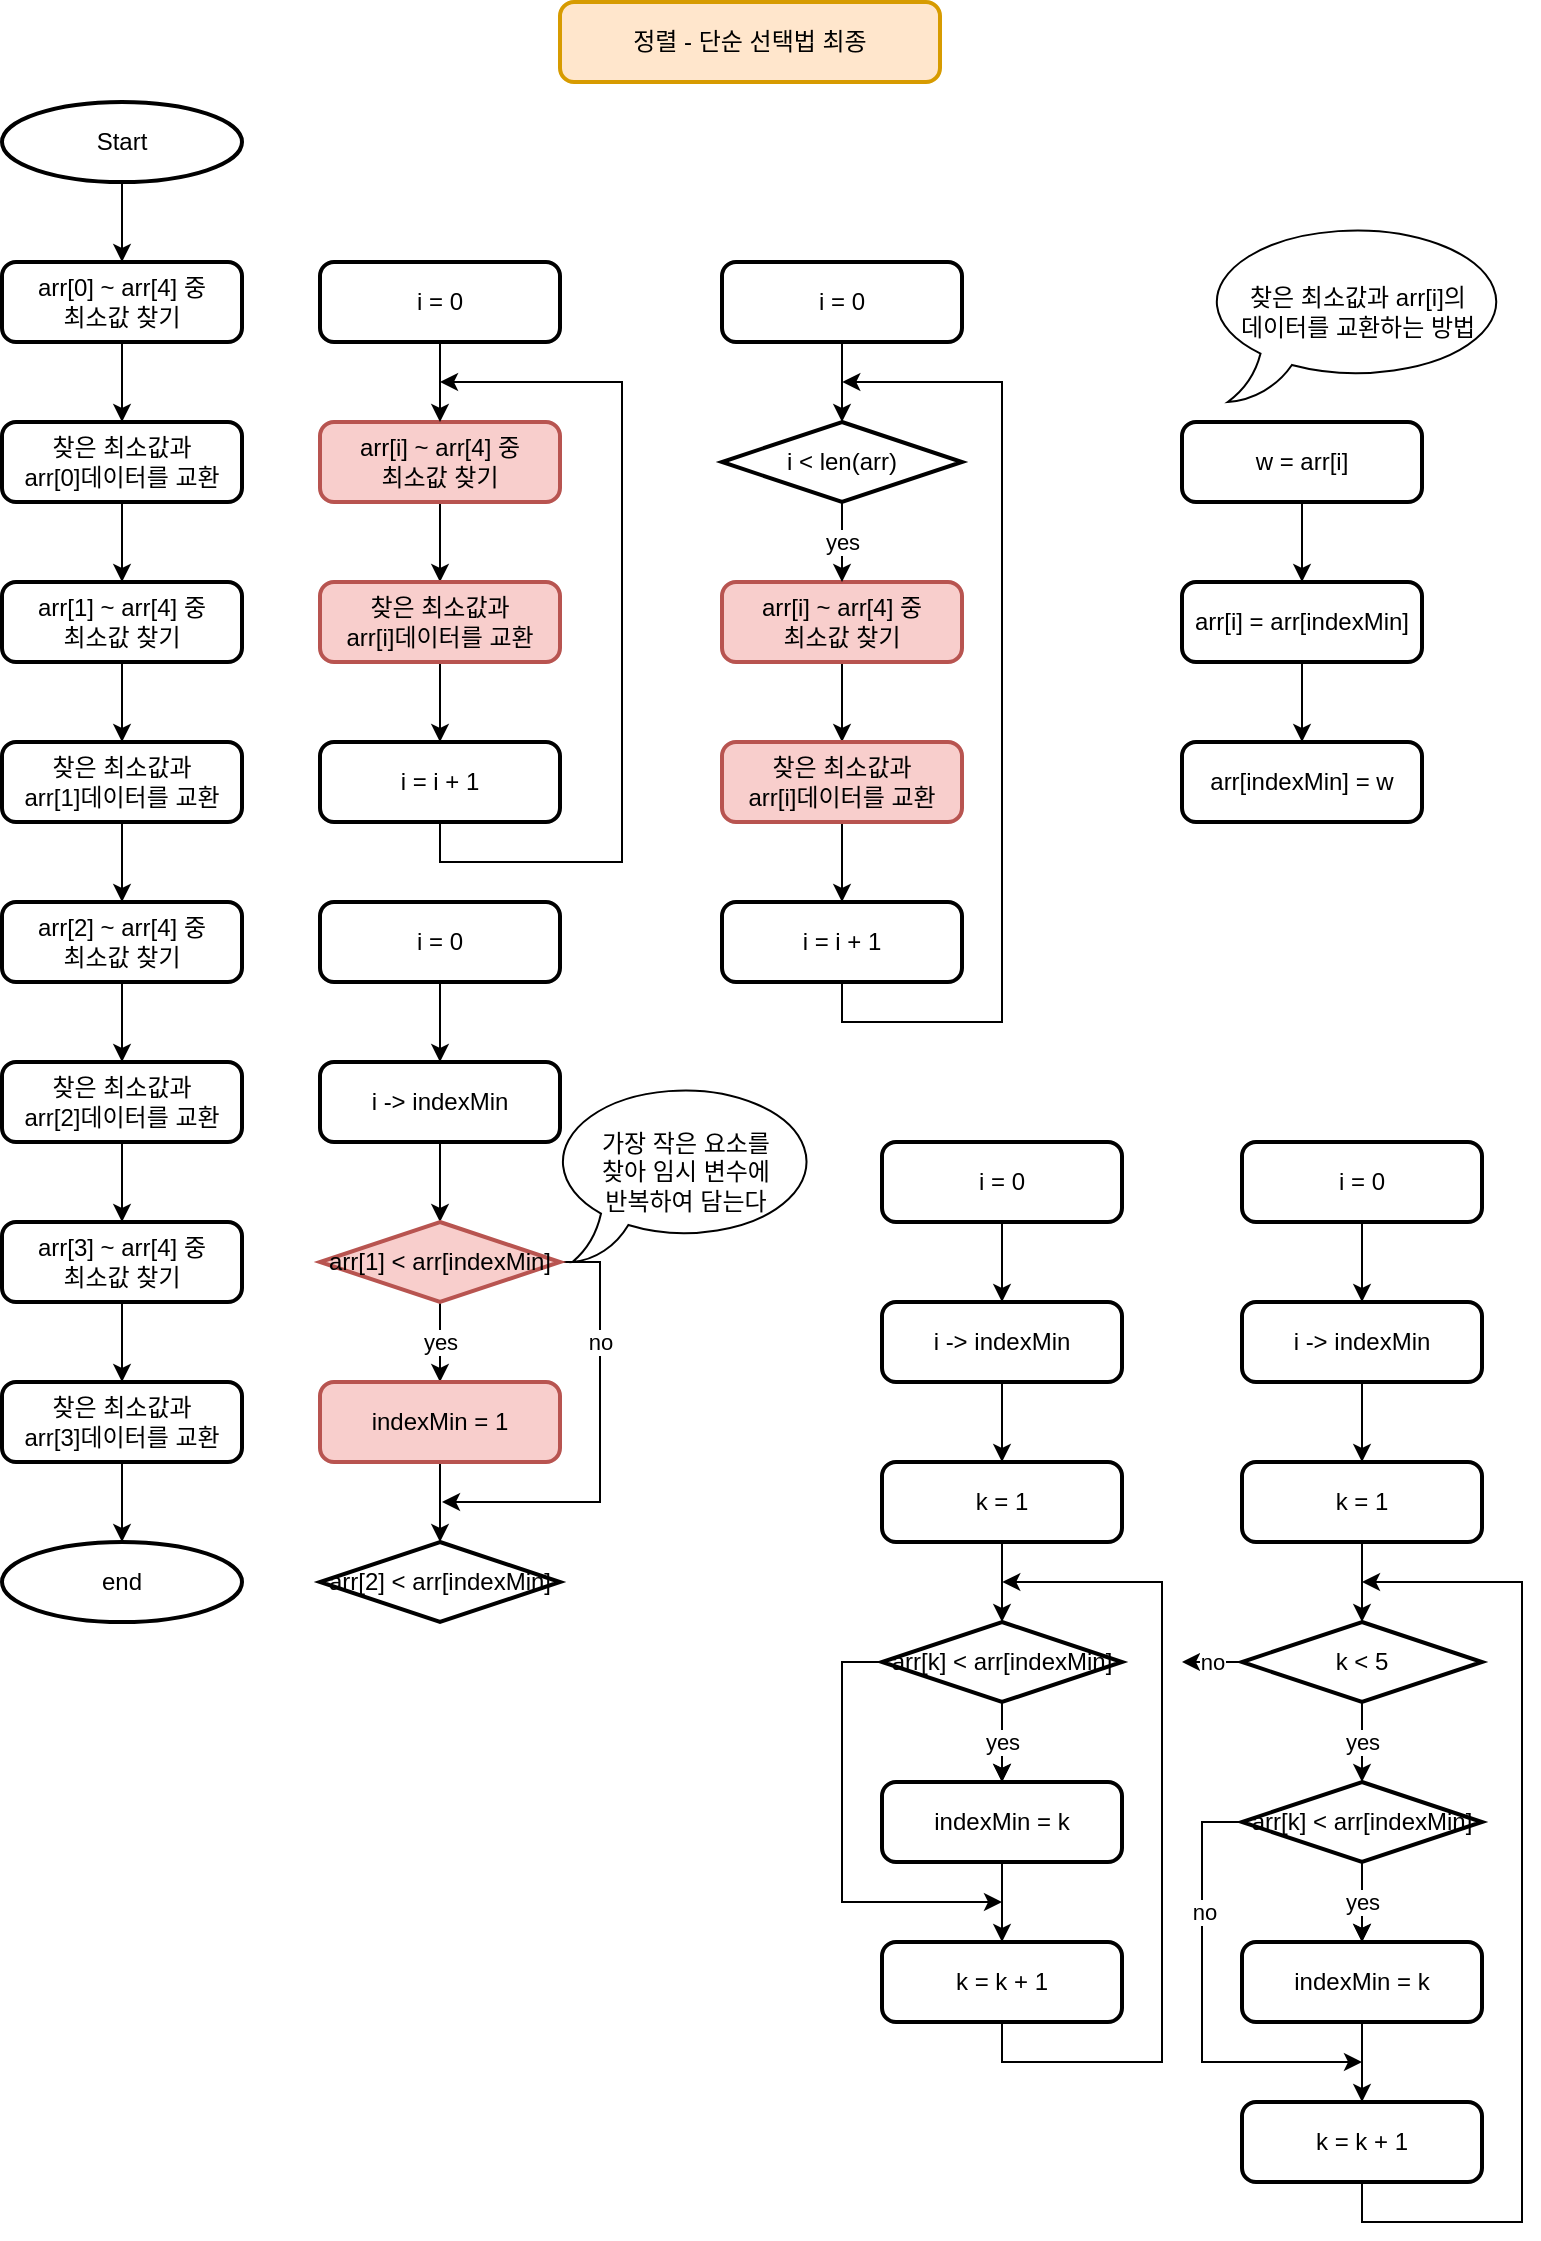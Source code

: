 <mxfile version="16.5.1" type="device"><diagram id="mcG1KdtRjJhZmO_n41ix" name="페이지-1"><mxGraphModel dx="1422" dy="881" grid="1" gridSize="10" guides="1" tooltips="1" connect="1" arrows="1" fold="1" page="1" pageScale="1" pageWidth="827" pageHeight="1169" math="0" shadow="0"><root><mxCell id="0"/><mxCell id="1" parent="0"/><mxCell id="l-i40e42PNDgHIKyfGgY-1" value="정렬 - 단순 선택법 최종" style="rounded=1;whiteSpace=wrap;html=1;absoluteArcSize=1;arcSize=14;strokeWidth=2;fillColor=#ffe6cc;strokeColor=#d79b00;" parent="1" vertex="1"><mxGeometry x="319" y="30" width="190" height="40" as="geometry"/></mxCell><mxCell id="l-i40e42PNDgHIKyfGgY-10" style="edgeStyle=orthogonalEdgeStyle;rounded=0;orthogonalLoop=1;jettySize=auto;html=1;exitX=0.5;exitY=1;exitDx=0;exitDy=0;exitPerimeter=0;entryX=0.5;entryY=0;entryDx=0;entryDy=0;" parent="1" source="l-i40e42PNDgHIKyfGgY-2" target="l-i40e42PNDgHIKyfGgY-3" edge="1"><mxGeometry relative="1" as="geometry"/></mxCell><mxCell id="l-i40e42PNDgHIKyfGgY-2" value="Start" style="strokeWidth=2;html=1;shape=mxgraph.flowchart.start_2;whiteSpace=wrap;" parent="1" vertex="1"><mxGeometry x="40" y="80" width="120" height="40" as="geometry"/></mxCell><mxCell id="l-i40e42PNDgHIKyfGgY-11" style="edgeStyle=orthogonalEdgeStyle;rounded=0;orthogonalLoop=1;jettySize=auto;html=1;entryX=0.5;entryY=0;entryDx=0;entryDy=0;entryPerimeter=0;" parent="1" source="l-i40e42PNDgHIKyfGgY-3" edge="1"><mxGeometry relative="1" as="geometry"><mxPoint x="100" y="240" as="targetPoint"/></mxGeometry></mxCell><mxCell id="l-i40e42PNDgHIKyfGgY-3" value="arr[0] ~ arr[4] 중&lt;br&gt;최소값 찾기" style="rounded=1;whiteSpace=wrap;html=1;absoluteArcSize=1;arcSize=14;strokeWidth=2;" parent="1" vertex="1"><mxGeometry x="40" y="160" width="120" height="40" as="geometry"/></mxCell><mxCell id="f-u_LeD3Glp6k7Wn_VR4-16" value="" style="edgeStyle=orthogonalEdgeStyle;rounded=0;orthogonalLoop=1;jettySize=auto;html=1;" edge="1" parent="1" source="l-i40e42PNDgHIKyfGgY-5" target="f-u_LeD3Glp6k7Wn_VR4-10"><mxGeometry relative="1" as="geometry"/></mxCell><mxCell id="l-i40e42PNDgHIKyfGgY-5" value="arr[1] ~ arr[4] 중&lt;br&gt;최소값 찾기" style="rounded=1;whiteSpace=wrap;html=1;absoluteArcSize=1;arcSize=14;strokeWidth=2;" parent="1" vertex="1"><mxGeometry x="40" y="320" width="120" height="40" as="geometry"/></mxCell><mxCell id="f-u_LeD3Glp6k7Wn_VR4-15" value="" style="edgeStyle=orthogonalEdgeStyle;rounded=0;orthogonalLoop=1;jettySize=auto;html=1;" edge="1" parent="1" source="f-u_LeD3Glp6k7Wn_VR4-8" target="l-i40e42PNDgHIKyfGgY-5"><mxGeometry relative="1" as="geometry"/></mxCell><mxCell id="f-u_LeD3Glp6k7Wn_VR4-8" value="찾은 최소값과&lt;br&gt;arr[0]데이터를 교환" style="rounded=1;whiteSpace=wrap;html=1;absoluteArcSize=1;arcSize=14;strokeWidth=2;" vertex="1" parent="1"><mxGeometry x="40" y="240" width="120" height="40" as="geometry"/></mxCell><mxCell id="f-u_LeD3Glp6k7Wn_VR4-17" value="" style="edgeStyle=orthogonalEdgeStyle;rounded=0;orthogonalLoop=1;jettySize=auto;html=1;" edge="1" parent="1" source="f-u_LeD3Glp6k7Wn_VR4-10" target="f-u_LeD3Glp6k7Wn_VR4-11"><mxGeometry relative="1" as="geometry"/></mxCell><mxCell id="f-u_LeD3Glp6k7Wn_VR4-10" value="찾은 최소값과&lt;br&gt;arr[1]데이터를 교환" style="rounded=1;whiteSpace=wrap;html=1;absoluteArcSize=1;arcSize=14;strokeWidth=2;" vertex="1" parent="1"><mxGeometry x="40" y="400" width="120" height="40" as="geometry"/></mxCell><mxCell id="f-u_LeD3Glp6k7Wn_VR4-18" value="" style="edgeStyle=orthogonalEdgeStyle;rounded=0;orthogonalLoop=1;jettySize=auto;html=1;" edge="1" parent="1" source="f-u_LeD3Glp6k7Wn_VR4-11" target="f-u_LeD3Glp6k7Wn_VR4-12"><mxGeometry relative="1" as="geometry"/></mxCell><mxCell id="f-u_LeD3Glp6k7Wn_VR4-11" value="arr[2] ~ arr[4] 중&lt;br&gt;최소값 찾기" style="rounded=1;whiteSpace=wrap;html=1;absoluteArcSize=1;arcSize=14;strokeWidth=2;" vertex="1" parent="1"><mxGeometry x="40" y="480" width="120" height="40" as="geometry"/></mxCell><mxCell id="f-u_LeD3Glp6k7Wn_VR4-19" value="" style="edgeStyle=orthogonalEdgeStyle;rounded=0;orthogonalLoop=1;jettySize=auto;html=1;" edge="1" parent="1" source="f-u_LeD3Glp6k7Wn_VR4-12" target="f-u_LeD3Glp6k7Wn_VR4-13"><mxGeometry relative="1" as="geometry"/></mxCell><mxCell id="f-u_LeD3Glp6k7Wn_VR4-12" value="찾은 최소값과&lt;br&gt;arr[2]데이터를 교환" style="rounded=1;whiteSpace=wrap;html=1;absoluteArcSize=1;arcSize=14;strokeWidth=2;" vertex="1" parent="1"><mxGeometry x="40" y="560" width="120" height="40" as="geometry"/></mxCell><mxCell id="f-u_LeD3Glp6k7Wn_VR4-20" value="" style="edgeStyle=orthogonalEdgeStyle;rounded=0;orthogonalLoop=1;jettySize=auto;html=1;" edge="1" parent="1" source="f-u_LeD3Glp6k7Wn_VR4-13" target="f-u_LeD3Glp6k7Wn_VR4-14"><mxGeometry relative="1" as="geometry"/></mxCell><mxCell id="f-u_LeD3Glp6k7Wn_VR4-13" value="arr[3] ~ arr[4] 중&lt;br&gt;최소값 찾기" style="rounded=1;whiteSpace=wrap;html=1;absoluteArcSize=1;arcSize=14;strokeWidth=2;" vertex="1" parent="1"><mxGeometry x="40" y="640" width="120" height="40" as="geometry"/></mxCell><mxCell id="f-u_LeD3Glp6k7Wn_VR4-22" value="" style="edgeStyle=orthogonalEdgeStyle;rounded=0;orthogonalLoop=1;jettySize=auto;html=1;" edge="1" parent="1" source="f-u_LeD3Glp6k7Wn_VR4-14" target="f-u_LeD3Glp6k7Wn_VR4-21"><mxGeometry relative="1" as="geometry"/></mxCell><mxCell id="f-u_LeD3Glp6k7Wn_VR4-14" value="찾은 최소값과&lt;br&gt;arr[3]데이터를 교환" style="rounded=1;whiteSpace=wrap;html=1;absoluteArcSize=1;arcSize=14;strokeWidth=2;" vertex="1" parent="1"><mxGeometry x="40" y="720" width="120" height="40" as="geometry"/></mxCell><mxCell id="f-u_LeD3Glp6k7Wn_VR4-21" value="end" style="strokeWidth=2;html=1;shape=mxgraph.flowchart.start_2;whiteSpace=wrap;" vertex="1" parent="1"><mxGeometry x="40" y="800" width="120" height="40" as="geometry"/></mxCell><mxCell id="f-u_LeD3Glp6k7Wn_VR4-23" style="edgeStyle=orthogonalEdgeStyle;rounded=0;orthogonalLoop=1;jettySize=auto;html=1;entryX=0.5;entryY=0;entryDx=0;entryDy=0;entryPerimeter=0;" edge="1" parent="1" source="f-u_LeD3Glp6k7Wn_VR4-24"><mxGeometry relative="1" as="geometry"><mxPoint x="259" y="320" as="targetPoint"/></mxGeometry></mxCell><mxCell id="f-u_LeD3Glp6k7Wn_VR4-24" value="arr[i] ~ arr[4] 중&lt;br&gt;최소값 찾기" style="rounded=1;whiteSpace=wrap;html=1;absoluteArcSize=1;arcSize=14;strokeWidth=2;fillColor=#f8cecc;strokeColor=#b85450;" vertex="1" parent="1"><mxGeometry x="199" y="240" width="120" height="40" as="geometry"/></mxCell><mxCell id="f-u_LeD3Glp6k7Wn_VR4-35" style="edgeStyle=orthogonalEdgeStyle;rounded=0;orthogonalLoop=1;jettySize=auto;html=1;exitX=0.5;exitY=1;exitDx=0;exitDy=0;" edge="1" parent="1" source="f-u_LeD3Glp6k7Wn_VR4-26"><mxGeometry relative="1" as="geometry"><mxPoint x="259" y="220" as="targetPoint"/><Array as="points"><mxPoint x="259" y="460"/><mxPoint x="350" y="460"/><mxPoint x="350" y="220"/></Array></mxGeometry></mxCell><mxCell id="f-u_LeD3Glp6k7Wn_VR4-26" value="i = i + 1" style="rounded=1;whiteSpace=wrap;html=1;absoluteArcSize=1;arcSize=14;strokeWidth=2;" vertex="1" parent="1"><mxGeometry x="199" y="400" width="120" height="40" as="geometry"/></mxCell><mxCell id="f-u_LeD3Glp6k7Wn_VR4-27" value="" style="edgeStyle=orthogonalEdgeStyle;rounded=0;orthogonalLoop=1;jettySize=auto;html=1;" edge="1" parent="1" source="f-u_LeD3Glp6k7Wn_VR4-28" target="f-u_LeD3Glp6k7Wn_VR4-26"><mxGeometry relative="1" as="geometry"/></mxCell><mxCell id="f-u_LeD3Glp6k7Wn_VR4-28" value="찾은 최소값과&lt;br&gt;arr[i]데이터를 교환" style="rounded=1;whiteSpace=wrap;html=1;absoluteArcSize=1;arcSize=14;strokeWidth=2;fillColor=#f8cecc;strokeColor=#b85450;" vertex="1" parent="1"><mxGeometry x="199" y="320" width="120" height="40" as="geometry"/></mxCell><mxCell id="f-u_LeD3Glp6k7Wn_VR4-33" value="" style="edgeStyle=orthogonalEdgeStyle;rounded=0;orthogonalLoop=1;jettySize=auto;html=1;" edge="1" parent="1" source="f-u_LeD3Glp6k7Wn_VR4-31" target="f-u_LeD3Glp6k7Wn_VR4-24"><mxGeometry relative="1" as="geometry"/></mxCell><mxCell id="f-u_LeD3Glp6k7Wn_VR4-31" value="i = 0" style="rounded=1;whiteSpace=wrap;html=1;absoluteArcSize=1;arcSize=14;strokeWidth=2;" vertex="1" parent="1"><mxGeometry x="199" y="160" width="120" height="40" as="geometry"/></mxCell><mxCell id="f-u_LeD3Glp6k7Wn_VR4-36" style="edgeStyle=orthogonalEdgeStyle;rounded=0;orthogonalLoop=1;jettySize=auto;html=1;entryX=0.5;entryY=0;entryDx=0;entryDy=0;entryPerimeter=0;" edge="1" parent="1" source="f-u_LeD3Glp6k7Wn_VR4-37"><mxGeometry relative="1" as="geometry"><mxPoint x="460" y="400" as="targetPoint"/></mxGeometry></mxCell><mxCell id="f-u_LeD3Glp6k7Wn_VR4-37" value="arr[i] ~ arr[4] 중&lt;br&gt;최소값 찾기" style="rounded=1;whiteSpace=wrap;html=1;absoluteArcSize=1;arcSize=14;strokeWidth=2;fillColor=#f8cecc;strokeColor=#b85450;" vertex="1" parent="1"><mxGeometry x="400" y="320" width="120" height="40" as="geometry"/></mxCell><mxCell id="f-u_LeD3Glp6k7Wn_VR4-47" style="edgeStyle=orthogonalEdgeStyle;rounded=0;orthogonalLoop=1;jettySize=auto;html=1;exitX=0.5;exitY=1;exitDx=0;exitDy=0;" edge="1" parent="1" source="f-u_LeD3Glp6k7Wn_VR4-39"><mxGeometry relative="1" as="geometry"><mxPoint x="460.143" y="220" as="targetPoint"/><Array as="points"><mxPoint x="460" y="540"/><mxPoint x="540" y="540"/><mxPoint x="540" y="220"/></Array></mxGeometry></mxCell><mxCell id="f-u_LeD3Glp6k7Wn_VR4-39" value="i = i + 1" style="rounded=1;whiteSpace=wrap;html=1;absoluteArcSize=1;arcSize=14;strokeWidth=2;" vertex="1" parent="1"><mxGeometry x="400" y="480" width="120" height="40" as="geometry"/></mxCell><mxCell id="f-u_LeD3Glp6k7Wn_VR4-40" value="" style="edgeStyle=orthogonalEdgeStyle;rounded=0;orthogonalLoop=1;jettySize=auto;html=1;" edge="1" parent="1" source="f-u_LeD3Glp6k7Wn_VR4-41" target="f-u_LeD3Glp6k7Wn_VR4-39"><mxGeometry relative="1" as="geometry"/></mxCell><mxCell id="f-u_LeD3Glp6k7Wn_VR4-41" value="찾은 최소값과&lt;br&gt;arr[i]데이터를 교환" style="rounded=1;whiteSpace=wrap;html=1;absoluteArcSize=1;arcSize=14;strokeWidth=2;fillColor=#f8cecc;strokeColor=#b85450;" vertex="1" parent="1"><mxGeometry x="400" y="400" width="120" height="40" as="geometry"/></mxCell><mxCell id="f-u_LeD3Glp6k7Wn_VR4-45" value="" style="edgeStyle=orthogonalEdgeStyle;rounded=0;orthogonalLoop=1;jettySize=auto;html=1;" edge="1" parent="1" source="f-u_LeD3Glp6k7Wn_VR4-43" target="f-u_LeD3Glp6k7Wn_VR4-44"><mxGeometry relative="1" as="geometry"/></mxCell><mxCell id="f-u_LeD3Glp6k7Wn_VR4-43" value="i = 0" style="rounded=1;whiteSpace=wrap;html=1;absoluteArcSize=1;arcSize=14;strokeWidth=2;" vertex="1" parent="1"><mxGeometry x="400" y="160" width="120" height="40" as="geometry"/></mxCell><mxCell id="f-u_LeD3Glp6k7Wn_VR4-46" value="yes" style="edgeStyle=orthogonalEdgeStyle;rounded=0;orthogonalLoop=1;jettySize=auto;html=1;" edge="1" parent="1" source="f-u_LeD3Glp6k7Wn_VR4-44" target="f-u_LeD3Glp6k7Wn_VR4-37"><mxGeometry relative="1" as="geometry"/></mxCell><mxCell id="f-u_LeD3Glp6k7Wn_VR4-44" value="i &amp;lt; len(arr)" style="strokeWidth=2;html=1;shape=mxgraph.flowchart.decision;whiteSpace=wrap;" vertex="1" parent="1"><mxGeometry x="400" y="240" width="120" height="40" as="geometry"/></mxCell><mxCell id="f-u_LeD3Glp6k7Wn_VR4-50" value="" style="edgeStyle=orthogonalEdgeStyle;rounded=0;orthogonalLoop=1;jettySize=auto;html=1;" edge="1" parent="1" source="f-u_LeD3Glp6k7Wn_VR4-48" target="f-u_LeD3Glp6k7Wn_VR4-49"><mxGeometry relative="1" as="geometry"/></mxCell><mxCell id="f-u_LeD3Glp6k7Wn_VR4-48" value="i -&amp;gt; indexMin" style="rounded=1;whiteSpace=wrap;html=1;absoluteArcSize=1;arcSize=14;strokeWidth=2;" vertex="1" parent="1"><mxGeometry x="199" y="560" width="120" height="40" as="geometry"/></mxCell><mxCell id="f-u_LeD3Glp6k7Wn_VR4-52" value="yes" style="edgeStyle=orthogonalEdgeStyle;rounded=0;orthogonalLoop=1;jettySize=auto;html=1;" edge="1" parent="1" source="f-u_LeD3Glp6k7Wn_VR4-49" target="f-u_LeD3Glp6k7Wn_VR4-51"><mxGeometry relative="1" as="geometry"/></mxCell><mxCell id="f-u_LeD3Glp6k7Wn_VR4-55" style="edgeStyle=orthogonalEdgeStyle;rounded=0;orthogonalLoop=1;jettySize=auto;html=1;exitX=1;exitY=0.5;exitDx=0;exitDy=0;exitPerimeter=0;" edge="1" parent="1" source="f-u_LeD3Glp6k7Wn_VR4-49"><mxGeometry relative="1" as="geometry"><mxPoint x="260" y="780" as="targetPoint"/><Array as="points"><mxPoint x="339" y="660"/><mxPoint x="339" y="780"/></Array></mxGeometry></mxCell><mxCell id="f-u_LeD3Glp6k7Wn_VR4-56" value="no" style="edgeLabel;html=1;align=center;verticalAlign=middle;resizable=0;points=[];" vertex="1" connectable="0" parent="f-u_LeD3Glp6k7Wn_VR4-55"><mxGeometry x="-0.48" relative="1" as="geometry"><mxPoint y="3" as="offset"/></mxGeometry></mxCell><mxCell id="f-u_LeD3Glp6k7Wn_VR4-49" value="arr[1] &amp;lt; arr[indexMin]" style="strokeWidth=2;html=1;shape=mxgraph.flowchart.decision;whiteSpace=wrap;fillColor=#f8cecc;strokeColor=#b85450;" vertex="1" parent="1"><mxGeometry x="199" y="640" width="120" height="40" as="geometry"/></mxCell><mxCell id="f-u_LeD3Glp6k7Wn_VR4-54" value="" style="edgeStyle=orthogonalEdgeStyle;rounded=0;orthogonalLoop=1;jettySize=auto;html=1;" edge="1" parent="1" source="f-u_LeD3Glp6k7Wn_VR4-51" target="f-u_LeD3Glp6k7Wn_VR4-53"><mxGeometry relative="1" as="geometry"/></mxCell><mxCell id="f-u_LeD3Glp6k7Wn_VR4-51" value="indexMin = 1" style="rounded=1;whiteSpace=wrap;html=1;absoluteArcSize=1;arcSize=14;strokeWidth=2;fillColor=#f8cecc;strokeColor=#b85450;" vertex="1" parent="1"><mxGeometry x="199" y="720" width="120" height="40" as="geometry"/></mxCell><mxCell id="f-u_LeD3Glp6k7Wn_VR4-53" value="arr[2] &amp;lt; arr[indexMin]" style="strokeWidth=2;html=1;shape=mxgraph.flowchart.decision;whiteSpace=wrap;" vertex="1" parent="1"><mxGeometry x="199" y="800" width="120" height="40" as="geometry"/></mxCell><mxCell id="f-u_LeD3Glp6k7Wn_VR4-57" value="가장 작은 요소를&lt;br&gt;찾아 임시 변수에&lt;br&gt;반복하여 담는다" style="whiteSpace=wrap;html=1;shape=mxgraph.basic.oval_callout" vertex="1" parent="1"><mxGeometry x="314" y="570" width="136" height="90" as="geometry"/></mxCell><mxCell id="f-u_LeD3Glp6k7Wn_VR4-59" value="" style="edgeStyle=orthogonalEdgeStyle;rounded=0;orthogonalLoop=1;jettySize=auto;html=1;" edge="1" parent="1" source="f-u_LeD3Glp6k7Wn_VR4-58" target="f-u_LeD3Glp6k7Wn_VR4-48"><mxGeometry relative="1" as="geometry"/></mxCell><mxCell id="f-u_LeD3Glp6k7Wn_VR4-58" value="i = 0" style="rounded=1;whiteSpace=wrap;html=1;absoluteArcSize=1;arcSize=14;strokeWidth=2;" vertex="1" parent="1"><mxGeometry x="199" y="480" width="120" height="40" as="geometry"/></mxCell><mxCell id="f-u_LeD3Glp6k7Wn_VR4-60" value="" style="edgeStyle=orthogonalEdgeStyle;rounded=0;orthogonalLoop=1;jettySize=auto;html=1;" edge="1" parent="1" source="f-u_LeD3Glp6k7Wn_VR4-61"><mxGeometry relative="1" as="geometry"><mxPoint x="540" y="760" as="targetPoint"/></mxGeometry></mxCell><mxCell id="f-u_LeD3Glp6k7Wn_VR4-61" value="i -&amp;gt; indexMin" style="rounded=1;whiteSpace=wrap;html=1;absoluteArcSize=1;arcSize=14;strokeWidth=2;" vertex="1" parent="1"><mxGeometry x="480" y="680" width="120" height="40" as="geometry"/></mxCell><mxCell id="f-u_LeD3Glp6k7Wn_VR4-73" value="" style="edgeStyle=orthogonalEdgeStyle;rounded=0;orthogonalLoop=1;jettySize=auto;html=1;" edge="1" parent="1" source="f-u_LeD3Glp6k7Wn_VR4-68" target="f-u_LeD3Glp6k7Wn_VR4-72"><mxGeometry relative="1" as="geometry"/></mxCell><mxCell id="f-u_LeD3Glp6k7Wn_VR4-75" value="yes" style="edgeStyle=orthogonalEdgeStyle;rounded=0;orthogonalLoop=1;jettySize=auto;html=1;" edge="1" parent="1" source="f-u_LeD3Glp6k7Wn_VR4-68" target="f-u_LeD3Glp6k7Wn_VR4-72"><mxGeometry relative="1" as="geometry"/></mxCell><mxCell id="f-u_LeD3Glp6k7Wn_VR4-68" value="arr[k] &amp;lt; arr[indexMin]" style="strokeWidth=2;html=1;shape=mxgraph.flowchart.decision;whiteSpace=wrap;" vertex="1" parent="1"><mxGeometry x="480" y="840" width="120" height="40" as="geometry"/></mxCell><mxCell id="f-u_LeD3Glp6k7Wn_VR4-69" value="" style="edgeStyle=orthogonalEdgeStyle;rounded=0;orthogonalLoop=1;jettySize=auto;html=1;" edge="1" parent="1" source="f-u_LeD3Glp6k7Wn_VR4-70" target="f-u_LeD3Glp6k7Wn_VR4-61"><mxGeometry relative="1" as="geometry"/></mxCell><mxCell id="f-u_LeD3Glp6k7Wn_VR4-70" value="i = 0" style="rounded=1;whiteSpace=wrap;html=1;absoluteArcSize=1;arcSize=14;strokeWidth=2;" vertex="1" parent="1"><mxGeometry x="480" y="600" width="120" height="40" as="geometry"/></mxCell><mxCell id="f-u_LeD3Glp6k7Wn_VR4-74" value="" style="edgeStyle=orthogonalEdgeStyle;rounded=0;orthogonalLoop=1;jettySize=auto;html=1;" edge="1" parent="1" source="f-u_LeD3Glp6k7Wn_VR4-71" target="f-u_LeD3Glp6k7Wn_VR4-68"><mxGeometry relative="1" as="geometry"/></mxCell><mxCell id="f-u_LeD3Glp6k7Wn_VR4-71" value="k = 1" style="rounded=1;whiteSpace=wrap;html=1;absoluteArcSize=1;arcSize=14;strokeWidth=2;" vertex="1" parent="1"><mxGeometry x="480" y="760" width="120" height="40" as="geometry"/></mxCell><mxCell id="f-u_LeD3Glp6k7Wn_VR4-77" value="" style="edgeStyle=orthogonalEdgeStyle;rounded=0;orthogonalLoop=1;jettySize=auto;html=1;" edge="1" parent="1" source="f-u_LeD3Glp6k7Wn_VR4-72" target="f-u_LeD3Glp6k7Wn_VR4-76"><mxGeometry relative="1" as="geometry"/></mxCell><mxCell id="f-u_LeD3Glp6k7Wn_VR4-72" value="indexMin = k" style="rounded=1;whiteSpace=wrap;html=1;absoluteArcSize=1;arcSize=14;strokeWidth=2;" vertex="1" parent="1"><mxGeometry x="480" y="920" width="120" height="40" as="geometry"/></mxCell><mxCell id="f-u_LeD3Glp6k7Wn_VR4-78" style="edgeStyle=orthogonalEdgeStyle;rounded=0;orthogonalLoop=1;jettySize=auto;html=1;exitX=0.5;exitY=1;exitDx=0;exitDy=0;" edge="1" parent="1" source="f-u_LeD3Glp6k7Wn_VR4-76"><mxGeometry relative="1" as="geometry"><mxPoint x="540.143" y="820" as="targetPoint"/><Array as="points"><mxPoint x="540" y="1060"/><mxPoint x="620" y="1060"/><mxPoint x="620" y="820"/></Array></mxGeometry></mxCell><mxCell id="f-u_LeD3Glp6k7Wn_VR4-76" value="k = k + 1" style="rounded=1;whiteSpace=wrap;html=1;absoluteArcSize=1;arcSize=14;strokeWidth=2;" vertex="1" parent="1"><mxGeometry x="480" y="1000" width="120" height="40" as="geometry"/></mxCell><mxCell id="f-u_LeD3Glp6k7Wn_VR4-79" value="" style="edgeStyle=orthogonalEdgeStyle;rounded=0;orthogonalLoop=1;jettySize=auto;html=1;" edge="1" parent="1" source="f-u_LeD3Glp6k7Wn_VR4-80"><mxGeometry relative="1" as="geometry"><mxPoint x="720" y="760" as="targetPoint"/></mxGeometry></mxCell><mxCell id="f-u_LeD3Glp6k7Wn_VR4-80" value="i -&amp;gt; indexMin" style="rounded=1;whiteSpace=wrap;html=1;absoluteArcSize=1;arcSize=14;strokeWidth=2;" vertex="1" parent="1"><mxGeometry x="660" y="680" width="120" height="40" as="geometry"/></mxCell><mxCell id="f-u_LeD3Glp6k7Wn_VR4-81" value="" style="edgeStyle=orthogonalEdgeStyle;rounded=0;orthogonalLoop=1;jettySize=auto;html=1;" edge="1" parent="1" source="f-u_LeD3Glp6k7Wn_VR4-83" target="f-u_LeD3Glp6k7Wn_VR4-89"><mxGeometry relative="1" as="geometry"/></mxCell><mxCell id="f-u_LeD3Glp6k7Wn_VR4-82" value="yes" style="edgeStyle=orthogonalEdgeStyle;rounded=0;orthogonalLoop=1;jettySize=auto;html=1;" edge="1" parent="1" source="f-u_LeD3Glp6k7Wn_VR4-83" target="f-u_LeD3Glp6k7Wn_VR4-89"><mxGeometry relative="1" as="geometry"/></mxCell><mxCell id="f-u_LeD3Glp6k7Wn_VR4-100" style="edgeStyle=orthogonalEdgeStyle;rounded=0;orthogonalLoop=1;jettySize=auto;html=1;exitX=0;exitY=0.5;exitDx=0;exitDy=0;exitPerimeter=0;" edge="1" parent="1" source="f-u_LeD3Glp6k7Wn_VR4-83"><mxGeometry relative="1" as="geometry"><mxPoint x="720" y="1060.0" as="targetPoint"/><Array as="points"><mxPoint x="640" y="940"/><mxPoint x="640" y="1060"/></Array></mxGeometry></mxCell><mxCell id="f-u_LeD3Glp6k7Wn_VR4-102" value="no" style="edgeLabel;html=1;align=center;verticalAlign=middle;resizable=0;points=[];" vertex="1" connectable="0" parent="f-u_LeD3Glp6k7Wn_VR4-100"><mxGeometry x="-0.415" y="1" relative="1" as="geometry"><mxPoint as="offset"/></mxGeometry></mxCell><mxCell id="f-u_LeD3Glp6k7Wn_VR4-83" value="arr[k] &amp;lt; arr[indexMin]" style="strokeWidth=2;html=1;shape=mxgraph.flowchart.decision;whiteSpace=wrap;" vertex="1" parent="1"><mxGeometry x="660" y="920" width="120" height="40" as="geometry"/></mxCell><mxCell id="f-u_LeD3Glp6k7Wn_VR4-84" value="" style="edgeStyle=orthogonalEdgeStyle;rounded=0;orthogonalLoop=1;jettySize=auto;html=1;" edge="1" parent="1" source="f-u_LeD3Glp6k7Wn_VR4-85" target="f-u_LeD3Glp6k7Wn_VR4-80"><mxGeometry relative="1" as="geometry"/></mxCell><mxCell id="f-u_LeD3Glp6k7Wn_VR4-85" value="i = 0" style="rounded=1;whiteSpace=wrap;html=1;absoluteArcSize=1;arcSize=14;strokeWidth=2;" vertex="1" parent="1"><mxGeometry x="660" y="600" width="120" height="40" as="geometry"/></mxCell><mxCell id="f-u_LeD3Glp6k7Wn_VR4-93" value="" style="edgeStyle=orthogonalEdgeStyle;rounded=0;orthogonalLoop=1;jettySize=auto;html=1;" edge="1" parent="1" source="f-u_LeD3Glp6k7Wn_VR4-87" target="f-u_LeD3Glp6k7Wn_VR4-92"><mxGeometry relative="1" as="geometry"/></mxCell><mxCell id="f-u_LeD3Glp6k7Wn_VR4-87" value="k = 1" style="rounded=1;whiteSpace=wrap;html=1;absoluteArcSize=1;arcSize=14;strokeWidth=2;" vertex="1" parent="1"><mxGeometry x="660" y="760" width="120" height="40" as="geometry"/></mxCell><mxCell id="f-u_LeD3Glp6k7Wn_VR4-88" value="" style="edgeStyle=orthogonalEdgeStyle;rounded=0;orthogonalLoop=1;jettySize=auto;html=1;" edge="1" parent="1" source="f-u_LeD3Glp6k7Wn_VR4-89" target="f-u_LeD3Glp6k7Wn_VR4-91"><mxGeometry relative="1" as="geometry"/></mxCell><mxCell id="f-u_LeD3Glp6k7Wn_VR4-89" value="indexMin = k" style="rounded=1;whiteSpace=wrap;html=1;absoluteArcSize=1;arcSize=14;strokeWidth=2;" vertex="1" parent="1"><mxGeometry x="660" y="1000" width="120" height="40" as="geometry"/></mxCell><mxCell id="f-u_LeD3Glp6k7Wn_VR4-98" style="edgeStyle=orthogonalEdgeStyle;rounded=0;orthogonalLoop=1;jettySize=auto;html=1;exitX=0.5;exitY=1;exitDx=0;exitDy=0;" edge="1" parent="1" source="f-u_LeD3Glp6k7Wn_VR4-91"><mxGeometry relative="1" as="geometry"><mxPoint x="720" y="820" as="targetPoint"/><Array as="points"><mxPoint x="720" y="1140"/><mxPoint x="800" y="1140"/><mxPoint x="800" y="820"/></Array></mxGeometry></mxCell><mxCell id="f-u_LeD3Glp6k7Wn_VR4-91" value="k = k + 1" style="rounded=1;whiteSpace=wrap;html=1;absoluteArcSize=1;arcSize=14;strokeWidth=2;" vertex="1" parent="1"><mxGeometry x="660" y="1080" width="120" height="40" as="geometry"/></mxCell><mxCell id="f-u_LeD3Glp6k7Wn_VR4-95" value="yes" style="edgeStyle=orthogonalEdgeStyle;rounded=0;orthogonalLoop=1;jettySize=auto;html=1;exitX=0.5;exitY=1;exitDx=0;exitDy=0;exitPerimeter=0;entryX=0.5;entryY=0;entryDx=0;entryDy=0;entryPerimeter=0;" edge="1" parent="1" source="f-u_LeD3Glp6k7Wn_VR4-92" target="f-u_LeD3Glp6k7Wn_VR4-83"><mxGeometry relative="1" as="geometry"/></mxCell><mxCell id="f-u_LeD3Glp6k7Wn_VR4-92" value="k &amp;lt; 5" style="strokeWidth=2;html=1;shape=mxgraph.flowchart.decision;whiteSpace=wrap;" vertex="1" parent="1"><mxGeometry x="660" y="840" width="120" height="40" as="geometry"/></mxCell><mxCell id="f-u_LeD3Glp6k7Wn_VR4-101" style="edgeStyle=orthogonalEdgeStyle;rounded=0;orthogonalLoop=1;jettySize=auto;html=1;exitX=0;exitY=0.5;exitDx=0;exitDy=0;exitPerimeter=0;" edge="1" parent="1"><mxGeometry relative="1" as="geometry"><mxPoint x="540" y="980.0" as="targetPoint"/><mxPoint x="480" y="860" as="sourcePoint"/><Array as="points"><mxPoint x="460" y="860"/><mxPoint x="460" y="980"/></Array></mxGeometry></mxCell><mxCell id="f-u_LeD3Glp6k7Wn_VR4-104" value="no" style="endArrow=classic;html=1;rounded=0;exitX=0;exitY=0.5;exitDx=0;exitDy=0;exitPerimeter=0;" edge="1" parent="1" source="f-u_LeD3Glp6k7Wn_VR4-92"><mxGeometry width="50" height="50" relative="1" as="geometry"><mxPoint x="400" y="890" as="sourcePoint"/><mxPoint x="630" y="860" as="targetPoint"/></mxGeometry></mxCell><mxCell id="f-u_LeD3Glp6k7Wn_VR4-105" value="" style="edgeStyle=orthogonalEdgeStyle;rounded=0;orthogonalLoop=1;jettySize=auto;html=1;" edge="1" parent="1" source="f-u_LeD3Glp6k7Wn_VR4-106"><mxGeometry relative="1" as="geometry"><mxPoint x="690" y="400" as="targetPoint"/></mxGeometry></mxCell><mxCell id="f-u_LeD3Glp6k7Wn_VR4-106" value="arr[i] = arr[indexMin]" style="rounded=1;whiteSpace=wrap;html=1;absoluteArcSize=1;arcSize=14;strokeWidth=2;" vertex="1" parent="1"><mxGeometry x="630" y="320" width="120" height="40" as="geometry"/></mxCell><mxCell id="f-u_LeD3Glp6k7Wn_VR4-107" value="" style="edgeStyle=orthogonalEdgeStyle;rounded=0;orthogonalLoop=1;jettySize=auto;html=1;" edge="1" parent="1" source="f-u_LeD3Glp6k7Wn_VR4-108" target="f-u_LeD3Glp6k7Wn_VR4-106"><mxGeometry relative="1" as="geometry"/></mxCell><mxCell id="f-u_LeD3Glp6k7Wn_VR4-108" value="w = arr[i]" style="rounded=1;whiteSpace=wrap;html=1;absoluteArcSize=1;arcSize=14;strokeWidth=2;" vertex="1" parent="1"><mxGeometry x="630" y="240" width="120" height="40" as="geometry"/></mxCell><mxCell id="f-u_LeD3Glp6k7Wn_VR4-109" value="arr[indexMin] = w" style="rounded=1;whiteSpace=wrap;html=1;absoluteArcSize=1;arcSize=14;strokeWidth=2;" vertex="1" parent="1"><mxGeometry x="630" y="400" width="120" height="40" as="geometry"/></mxCell><mxCell id="f-u_LeD3Glp6k7Wn_VR4-110" value="찾은 최소값과 arr[i]의&lt;br&gt;데이터를 교환하는 방법" style="whiteSpace=wrap;html=1;shape=mxgraph.basic.oval_callout" vertex="1" parent="1"><mxGeometry x="640" y="140" width="156" height="90" as="geometry"/></mxCell></root></mxGraphModel></diagram></mxfile>